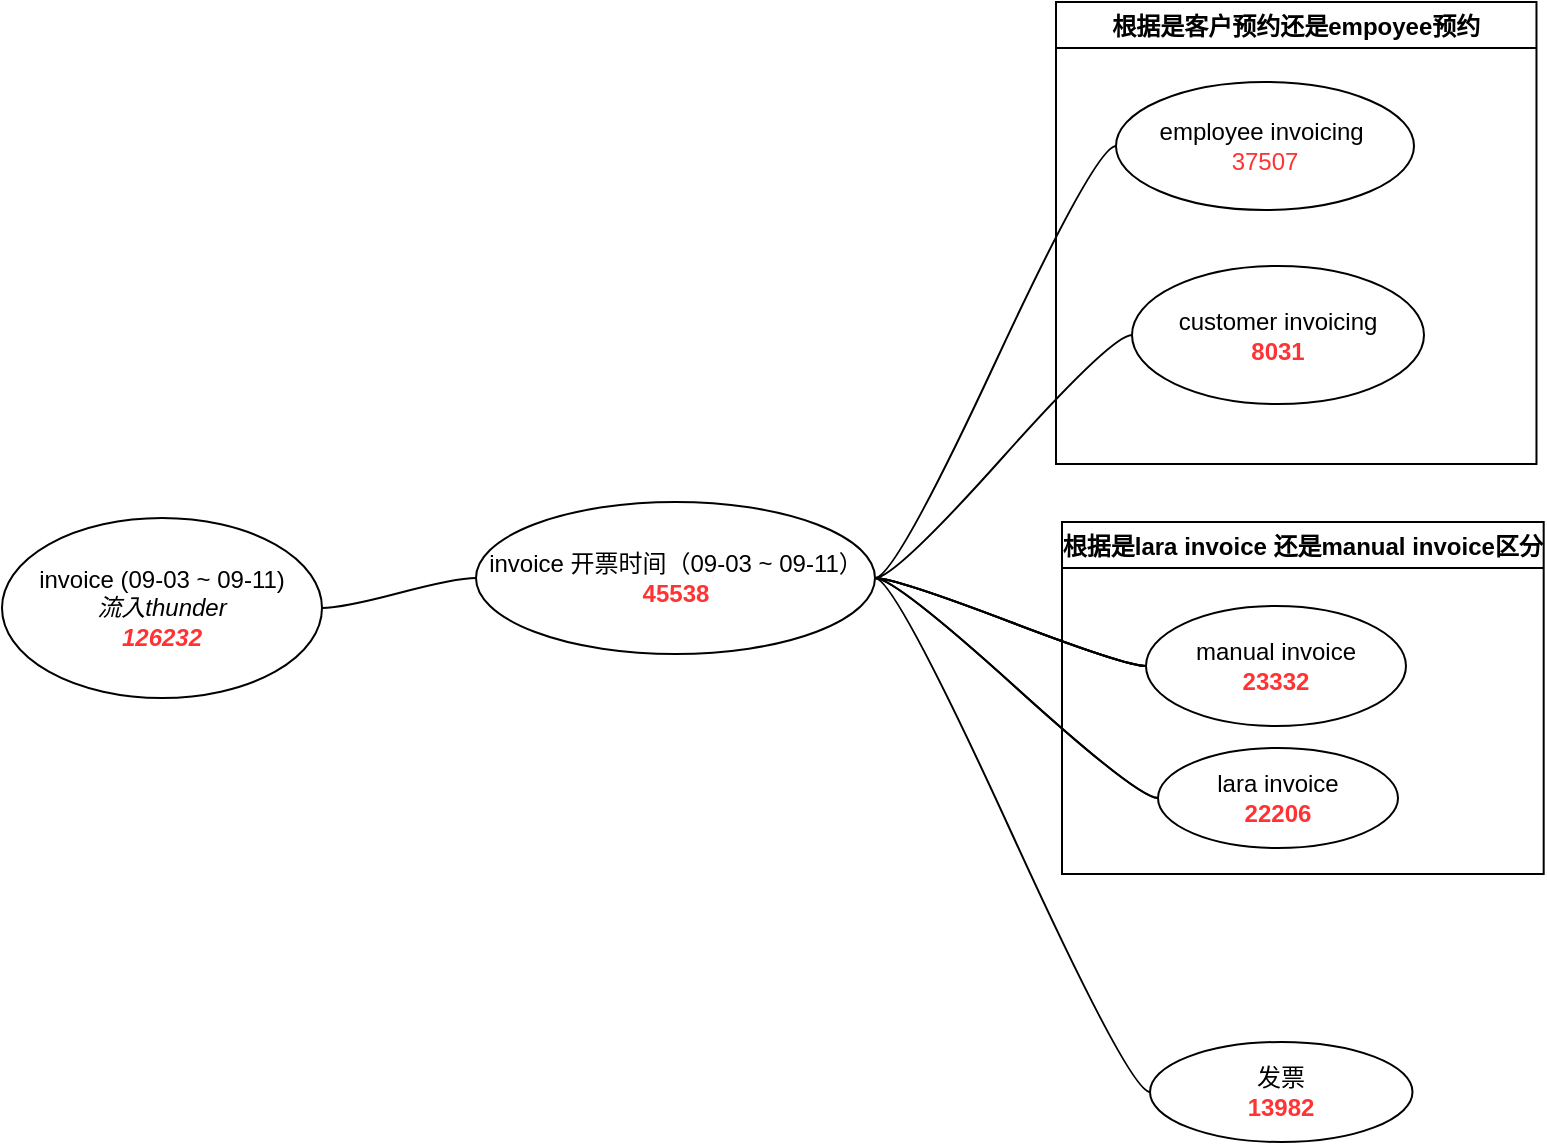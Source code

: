 <mxfile version="21.6.9" type="github">
  <diagram name="第 1 页" id="U7WvJ8p2vkNAnIwymcu2">
    <mxGraphModel dx="1434" dy="1190" grid="0" gridSize="10" guides="0" tooltips="1" connect="0" arrows="0" fold="1" page="0" pageScale="1" pageWidth="10000" pageHeight="100000" math="0" shadow="0">
      <root>
        <mxCell id="0" />
        <mxCell id="1" parent="0" />
        <mxCell id="Gsv8837VI0e4aWz39p8D-3" value="" style="edgeStyle=entityRelationEdgeStyle;rounded=0;orthogonalLoop=1;jettySize=auto;html=1;startArrow=none;endArrow=none;segment=10;curved=1;sourcePerimeterSpacing=0;targetPerimeterSpacing=0;" edge="1" parent="1" source="Gsv8837VI0e4aWz39p8D-1" target="Gsv8837VI0e4aWz39p8D-2">
          <mxGeometry relative="1" as="geometry" />
        </mxCell>
        <mxCell id="Gsv8837VI0e4aWz39p8D-1" value="invoice (09-03 ~ 09-11) &lt;br&gt;&lt;i&gt;流入thunder&lt;br&gt;&lt;b&gt;&lt;font color=&quot;#ff3333&quot;&gt;126232&lt;/font&gt;&lt;/b&gt;&lt;br&gt;&lt;/i&gt;" style="ellipse;whiteSpace=wrap;html=1;align=center;newEdgeStyle={&quot;edgeStyle&quot;:&quot;entityRelationEdgeStyle&quot;,&quot;startArrow&quot;:&quot;none&quot;,&quot;endArrow&quot;:&quot;none&quot;,&quot;segment&quot;:10,&quot;curved&quot;:1,&quot;sourcePerimeterSpacing&quot;:0,&quot;targetPerimeterSpacing&quot;:0};treeFolding=1;treeMoving=1;" vertex="1" parent="1">
          <mxGeometry x="43" y="38" width="160" height="90" as="geometry" />
        </mxCell>
        <mxCell id="Gsv8837VI0e4aWz39p8D-6" value="" style="edgeStyle=entityRelationEdgeStyle;rounded=0;orthogonalLoop=1;jettySize=auto;html=1;startArrow=none;endArrow=none;segment=10;curved=1;sourcePerimeterSpacing=0;targetPerimeterSpacing=0;" edge="1" parent="1" source="Gsv8837VI0e4aWz39p8D-2" target="Gsv8837VI0e4aWz39p8D-5">
          <mxGeometry relative="1" as="geometry" />
        </mxCell>
        <mxCell id="Gsv8837VI0e4aWz39p8D-7" value="" style="edgeStyle=entityRelationEdgeStyle;rounded=0;orthogonalLoop=1;jettySize=auto;html=1;startArrow=none;endArrow=none;segment=10;curved=1;sourcePerimeterSpacing=0;targetPerimeterSpacing=0;" edge="1" parent="1" source="Gsv8837VI0e4aWz39p8D-2" target="Gsv8837VI0e4aWz39p8D-5">
          <mxGeometry relative="1" as="geometry" />
        </mxCell>
        <mxCell id="Gsv8837VI0e4aWz39p8D-11" value="" style="edgeStyle=entityRelationEdgeStyle;rounded=0;orthogonalLoop=1;jettySize=auto;html=1;startArrow=none;endArrow=none;segment=10;curved=1;sourcePerimeterSpacing=0;targetPerimeterSpacing=0;" edge="1" parent="1" source="Gsv8837VI0e4aWz39p8D-2" target="Gsv8837VI0e4aWz39p8D-10">
          <mxGeometry relative="1" as="geometry" />
        </mxCell>
        <mxCell id="Gsv8837VI0e4aWz39p8D-12" value="" style="edgeStyle=entityRelationEdgeStyle;rounded=0;orthogonalLoop=1;jettySize=auto;html=1;startArrow=none;endArrow=none;segment=10;curved=1;sourcePerimeterSpacing=0;targetPerimeterSpacing=0;" edge="1" parent="1" source="Gsv8837VI0e4aWz39p8D-2" target="Gsv8837VI0e4aWz39p8D-10">
          <mxGeometry relative="1" as="geometry" />
        </mxCell>
        <mxCell id="Gsv8837VI0e4aWz39p8D-15" value="" style="edgeStyle=entityRelationEdgeStyle;rounded=0;orthogonalLoop=1;jettySize=auto;html=1;startArrow=none;endArrow=none;segment=10;curved=1;sourcePerimeterSpacing=0;targetPerimeterSpacing=0;" edge="1" parent="1" source="Gsv8837VI0e4aWz39p8D-2" target="Gsv8837VI0e4aWz39p8D-14">
          <mxGeometry relative="1" as="geometry" />
        </mxCell>
        <mxCell id="Gsv8837VI0e4aWz39p8D-16" value="" style="edgeStyle=entityRelationEdgeStyle;rounded=0;orthogonalLoop=1;jettySize=auto;html=1;startArrow=none;endArrow=none;segment=10;curved=1;sourcePerimeterSpacing=0;targetPerimeterSpacing=0;" edge="1" parent="1" source="Gsv8837VI0e4aWz39p8D-2" target="Gsv8837VI0e4aWz39p8D-10">
          <mxGeometry relative="1" as="geometry" />
        </mxCell>
        <mxCell id="Gsv8837VI0e4aWz39p8D-18" value="" style="edgeStyle=entityRelationEdgeStyle;rounded=0;orthogonalLoop=1;jettySize=auto;html=1;startArrow=none;endArrow=none;segment=10;curved=1;sourcePerimeterSpacing=0;targetPerimeterSpacing=0;" edge="1" parent="1" source="Gsv8837VI0e4aWz39p8D-2" target="Gsv8837VI0e4aWz39p8D-17">
          <mxGeometry relative="1" as="geometry" />
        </mxCell>
        <mxCell id="Gsv8837VI0e4aWz39p8D-21" value="" style="edgeStyle=entityRelationEdgeStyle;rounded=0;orthogonalLoop=1;jettySize=auto;html=1;startArrow=none;endArrow=none;segment=10;curved=1;sourcePerimeterSpacing=0;targetPerimeterSpacing=0;" edge="1" parent="1" source="Gsv8837VI0e4aWz39p8D-2" target="Gsv8837VI0e4aWz39p8D-20">
          <mxGeometry relative="1" as="geometry" />
        </mxCell>
        <mxCell id="Gsv8837VI0e4aWz39p8D-2" value="invoice 开票时间（09-03 ~ 09-11）&lt;br&gt;&lt;b&gt;&lt;font color=&quot;#ff3333&quot;&gt;45538&lt;/font&gt;&lt;/b&gt;" style="ellipse;whiteSpace=wrap;html=1;align=center;newEdgeStyle={&quot;edgeStyle&quot;:&quot;entityRelationEdgeStyle&quot;,&quot;startArrow&quot;:&quot;none&quot;,&quot;endArrow&quot;:&quot;none&quot;,&quot;segment&quot;:10,&quot;curved&quot;:1,&quot;sourcePerimeterSpacing&quot;:0,&quot;targetPerimeterSpacing&quot;:0};treeFolding=1;treeMoving=1;" vertex="1" parent="1">
          <mxGeometry x="280" y="30" width="199.5" height="76" as="geometry" />
        </mxCell>
        <mxCell id="Gsv8837VI0e4aWz39p8D-14" value="发票&lt;br&gt;&lt;b&gt;&lt;font color=&quot;#ff3333&quot;&gt;13982&lt;/font&gt;&lt;/b&gt;" style="ellipse;whiteSpace=wrap;html=1;align=center;newEdgeStyle={&quot;edgeStyle&quot;:&quot;entityRelationEdgeStyle&quot;,&quot;startArrow&quot;:&quot;none&quot;,&quot;endArrow&quot;:&quot;none&quot;,&quot;segment&quot;:10,&quot;curved&quot;:1,&quot;sourcePerimeterSpacing&quot;:0,&quot;targetPerimeterSpacing&quot;:0};treeFolding=1;treeMoving=1;" vertex="1" parent="1">
          <mxGeometry x="617" y="300" width="131.25" height="50" as="geometry" />
        </mxCell>
        <mxCell id="Gsv8837VI0e4aWz39p8D-20" value="employee invoicing&amp;nbsp;&lt;br&gt;&lt;font color=&quot;#ff3333&quot;&gt;37507&lt;/font&gt;" style="ellipse;whiteSpace=wrap;html=1;align=center;newEdgeStyle={&quot;edgeStyle&quot;:&quot;entityRelationEdgeStyle&quot;,&quot;startArrow&quot;:&quot;none&quot;,&quot;endArrow&quot;:&quot;none&quot;,&quot;segment&quot;:10,&quot;curved&quot;:1,&quot;sourcePerimeterSpacing&quot;:0,&quot;targetPerimeterSpacing&quot;:0};treeFolding=1;treeMoving=1;" vertex="1" parent="1">
          <mxGeometry x="600" y="-180" width="149" height="64" as="geometry" />
        </mxCell>
        <mxCell id="Gsv8837VI0e4aWz39p8D-23" value="根据是客户预约还是empoyee预约" style="swimlane;" vertex="1" parent="1">
          <mxGeometry x="570" y="-220" width="240.24" height="231" as="geometry" />
        </mxCell>
        <mxCell id="Gsv8837VI0e4aWz39p8D-17" value="customer invoicing&lt;br&gt;&lt;b&gt;&lt;font color=&quot;#ff3333&quot;&gt;8031&lt;/font&gt;&lt;/b&gt;" style="ellipse;whiteSpace=wrap;html=1;align=center;newEdgeStyle={&quot;edgeStyle&quot;:&quot;entityRelationEdgeStyle&quot;,&quot;startArrow&quot;:&quot;none&quot;,&quot;endArrow&quot;:&quot;none&quot;,&quot;segment&quot;:10,&quot;curved&quot;:1,&quot;sourcePerimeterSpacing&quot;:0,&quot;targetPerimeterSpacing&quot;:0};treeFolding=1;treeMoving=1;" vertex="1" parent="Gsv8837VI0e4aWz39p8D-23">
          <mxGeometry x="38" y="132" width="146" height="69" as="geometry" />
        </mxCell>
        <mxCell id="Gsv8837VI0e4aWz39p8D-24" value="根据是lara invoice 还是manual invoice区分" style="swimlane;" vertex="1" parent="1">
          <mxGeometry x="573" y="40" width="240.84" height="176" as="geometry" />
        </mxCell>
        <mxCell id="Gsv8837VI0e4aWz39p8D-10" value="manual invoice&lt;br&gt;&lt;b&gt;&lt;font color=&quot;#ff3333&quot;&gt;23332&lt;/font&gt;&lt;/b&gt;" style="ellipse;whiteSpace=wrap;html=1;align=center;newEdgeStyle={&quot;edgeStyle&quot;:&quot;entityRelationEdgeStyle&quot;,&quot;startArrow&quot;:&quot;none&quot;,&quot;endArrow&quot;:&quot;none&quot;,&quot;segment&quot;:10,&quot;curved&quot;:1,&quot;sourcePerimeterSpacing&quot;:0,&quot;targetPerimeterSpacing&quot;:0};treeFolding=1;treeMoving=1;" vertex="1" parent="Gsv8837VI0e4aWz39p8D-24">
          <mxGeometry x="42" y="42" width="130" height="60" as="geometry" />
        </mxCell>
        <mxCell id="Gsv8837VI0e4aWz39p8D-5" value="lara invoice&lt;br&gt;&lt;b&gt;&lt;font color=&quot;#ff3333&quot;&gt;22206&lt;/font&gt;&lt;/b&gt;" style="ellipse;whiteSpace=wrap;html=1;align=center;newEdgeStyle={&quot;edgeStyle&quot;:&quot;entityRelationEdgeStyle&quot;,&quot;startArrow&quot;:&quot;none&quot;,&quot;endArrow&quot;:&quot;none&quot;,&quot;segment&quot;:10,&quot;curved&quot;:1,&quot;sourcePerimeterSpacing&quot;:0,&quot;targetPerimeterSpacing&quot;:0};treeFolding=1;treeMoving=1;" vertex="1" parent="Gsv8837VI0e4aWz39p8D-24">
          <mxGeometry x="48" y="113" width="120" height="50" as="geometry" />
        </mxCell>
      </root>
    </mxGraphModel>
  </diagram>
</mxfile>
